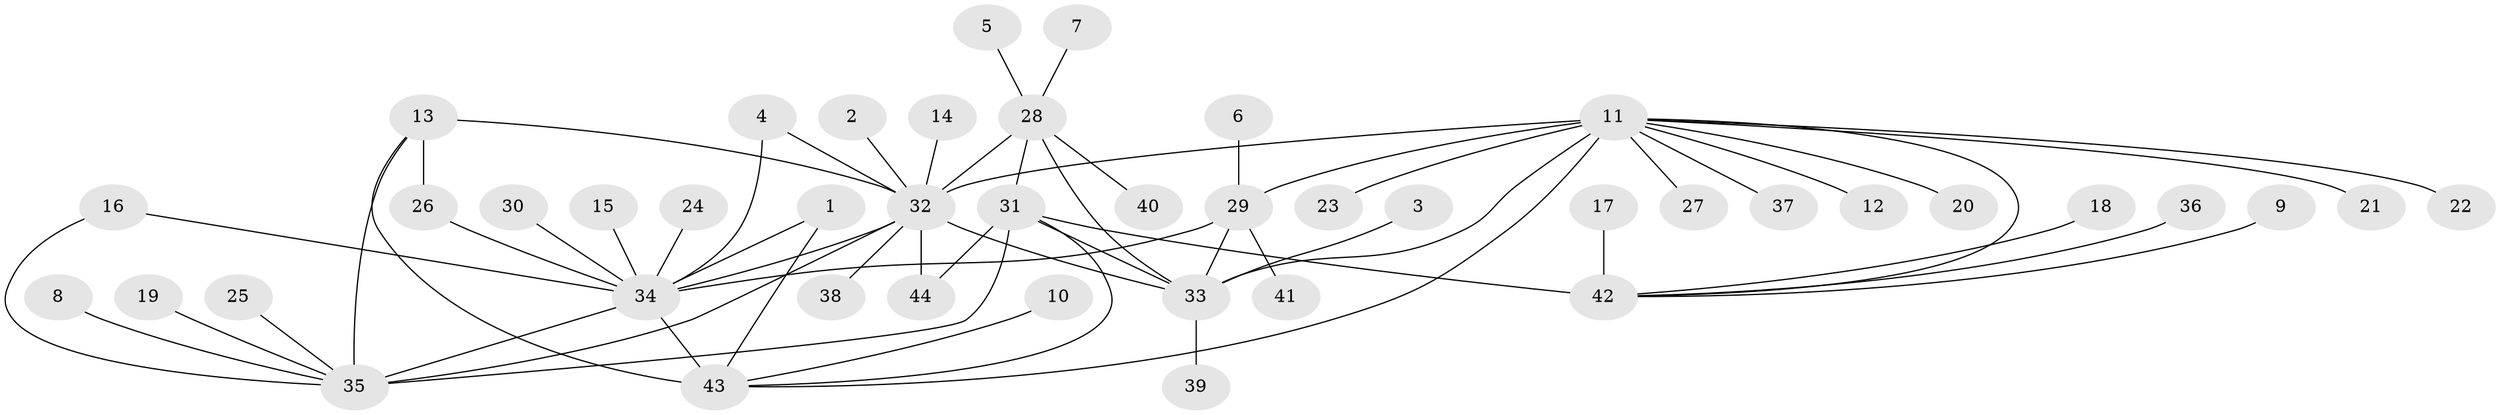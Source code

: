 // original degree distribution, {8: 0.022727272727272728, 9: 0.03409090909090909, 4: 0.045454545454545456, 10: 0.03409090909090909, 6: 0.03409090909090909, 11: 0.011363636363636364, 5: 0.011363636363636364, 7: 0.022727272727272728, 14: 0.011363636363636364, 3: 0.03409090909090909, 1: 0.6363636363636364, 2: 0.10227272727272728}
// Generated by graph-tools (version 1.1) at 2025/26/03/09/25 03:26:36]
// undirected, 44 vertices, 60 edges
graph export_dot {
graph [start="1"]
  node [color=gray90,style=filled];
  1;
  2;
  3;
  4;
  5;
  6;
  7;
  8;
  9;
  10;
  11;
  12;
  13;
  14;
  15;
  16;
  17;
  18;
  19;
  20;
  21;
  22;
  23;
  24;
  25;
  26;
  27;
  28;
  29;
  30;
  31;
  32;
  33;
  34;
  35;
  36;
  37;
  38;
  39;
  40;
  41;
  42;
  43;
  44;
  1 -- 34 [weight=1.0];
  1 -- 43 [weight=2.0];
  2 -- 32 [weight=1.0];
  3 -- 33 [weight=1.0];
  4 -- 32 [weight=1.0];
  4 -- 34 [weight=1.0];
  5 -- 28 [weight=1.0];
  6 -- 29 [weight=1.0];
  7 -- 28 [weight=1.0];
  8 -- 35 [weight=1.0];
  9 -- 42 [weight=1.0];
  10 -- 43 [weight=1.0];
  11 -- 12 [weight=1.0];
  11 -- 20 [weight=1.0];
  11 -- 21 [weight=1.0];
  11 -- 22 [weight=1.0];
  11 -- 23 [weight=1.0];
  11 -- 27 [weight=1.0];
  11 -- 29 [weight=3.0];
  11 -- 32 [weight=1.0];
  11 -- 33 [weight=1.0];
  11 -- 37 [weight=1.0];
  11 -- 42 [weight=1.0];
  11 -- 43 [weight=1.0];
  13 -- 26 [weight=1.0];
  13 -- 32 [weight=2.0];
  13 -- 35 [weight=1.0];
  13 -- 43 [weight=1.0];
  14 -- 32 [weight=1.0];
  15 -- 34 [weight=1.0];
  16 -- 34 [weight=1.0];
  16 -- 35 [weight=1.0];
  17 -- 42 [weight=1.0];
  18 -- 42 [weight=1.0];
  19 -- 35 [weight=1.0];
  24 -- 34 [weight=1.0];
  25 -- 35 [weight=1.0];
  26 -- 34 [weight=1.0];
  28 -- 31 [weight=2.0];
  28 -- 32 [weight=1.0];
  28 -- 33 [weight=1.0];
  28 -- 40 [weight=1.0];
  29 -- 33 [weight=1.0];
  29 -- 34 [weight=1.0];
  29 -- 41 [weight=1.0];
  30 -- 34 [weight=1.0];
  31 -- 33 [weight=2.0];
  31 -- 35 [weight=1.0];
  31 -- 42 [weight=4.0];
  31 -- 43 [weight=2.0];
  31 -- 44 [weight=1.0];
  32 -- 33 [weight=1.0];
  32 -- 34 [weight=1.0];
  32 -- 35 [weight=2.0];
  32 -- 38 [weight=1.0];
  32 -- 44 [weight=1.0];
  33 -- 39 [weight=1.0];
  34 -- 35 [weight=1.0];
  34 -- 43 [weight=2.0];
  36 -- 42 [weight=1.0];
}
